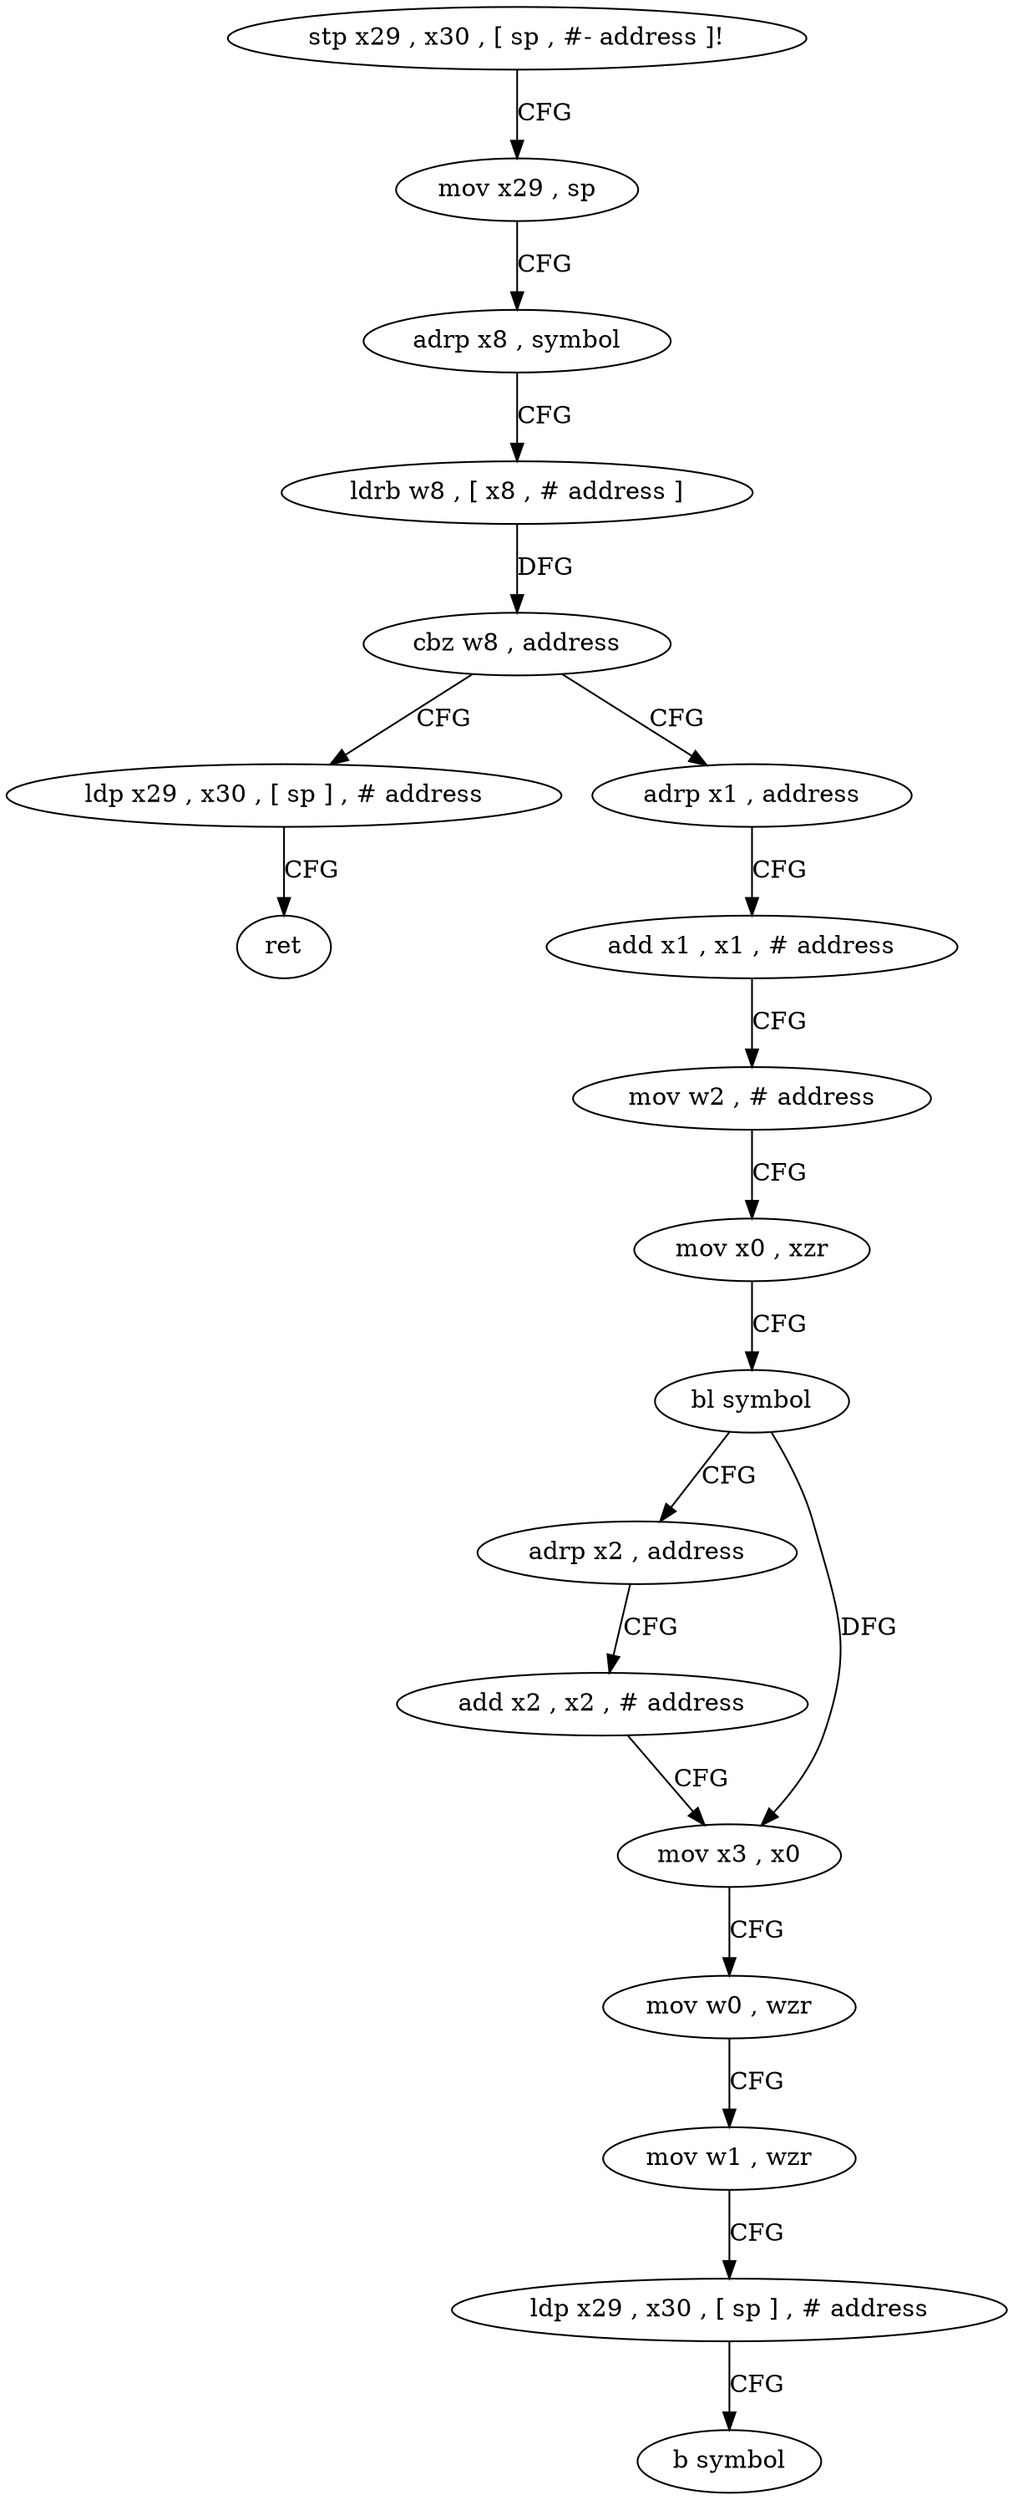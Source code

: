 digraph "func" {
"4221580" [label = "stp x29 , x30 , [ sp , #- address ]!" ]
"4221584" [label = "mov x29 , sp" ]
"4221588" [label = "adrp x8 , symbol" ]
"4221592" [label = "ldrb w8 , [ x8 , # address ]" ]
"4221596" [label = "cbz w8 , address" ]
"4221648" [label = "ldp x29 , x30 , [ sp ] , # address" ]
"4221600" [label = "adrp x1 , address" ]
"4221652" [label = "ret" ]
"4221604" [label = "add x1 , x1 , # address" ]
"4221608" [label = "mov w2 , # address" ]
"4221612" [label = "mov x0 , xzr" ]
"4221616" [label = "bl symbol" ]
"4221620" [label = "adrp x2 , address" ]
"4221624" [label = "add x2 , x2 , # address" ]
"4221628" [label = "mov x3 , x0" ]
"4221632" [label = "mov w0 , wzr" ]
"4221636" [label = "mov w1 , wzr" ]
"4221640" [label = "ldp x29 , x30 , [ sp ] , # address" ]
"4221644" [label = "b symbol" ]
"4221580" -> "4221584" [ label = "CFG" ]
"4221584" -> "4221588" [ label = "CFG" ]
"4221588" -> "4221592" [ label = "CFG" ]
"4221592" -> "4221596" [ label = "DFG" ]
"4221596" -> "4221648" [ label = "CFG" ]
"4221596" -> "4221600" [ label = "CFG" ]
"4221648" -> "4221652" [ label = "CFG" ]
"4221600" -> "4221604" [ label = "CFG" ]
"4221604" -> "4221608" [ label = "CFG" ]
"4221608" -> "4221612" [ label = "CFG" ]
"4221612" -> "4221616" [ label = "CFG" ]
"4221616" -> "4221620" [ label = "CFG" ]
"4221616" -> "4221628" [ label = "DFG" ]
"4221620" -> "4221624" [ label = "CFG" ]
"4221624" -> "4221628" [ label = "CFG" ]
"4221628" -> "4221632" [ label = "CFG" ]
"4221632" -> "4221636" [ label = "CFG" ]
"4221636" -> "4221640" [ label = "CFG" ]
"4221640" -> "4221644" [ label = "CFG" ]
}

